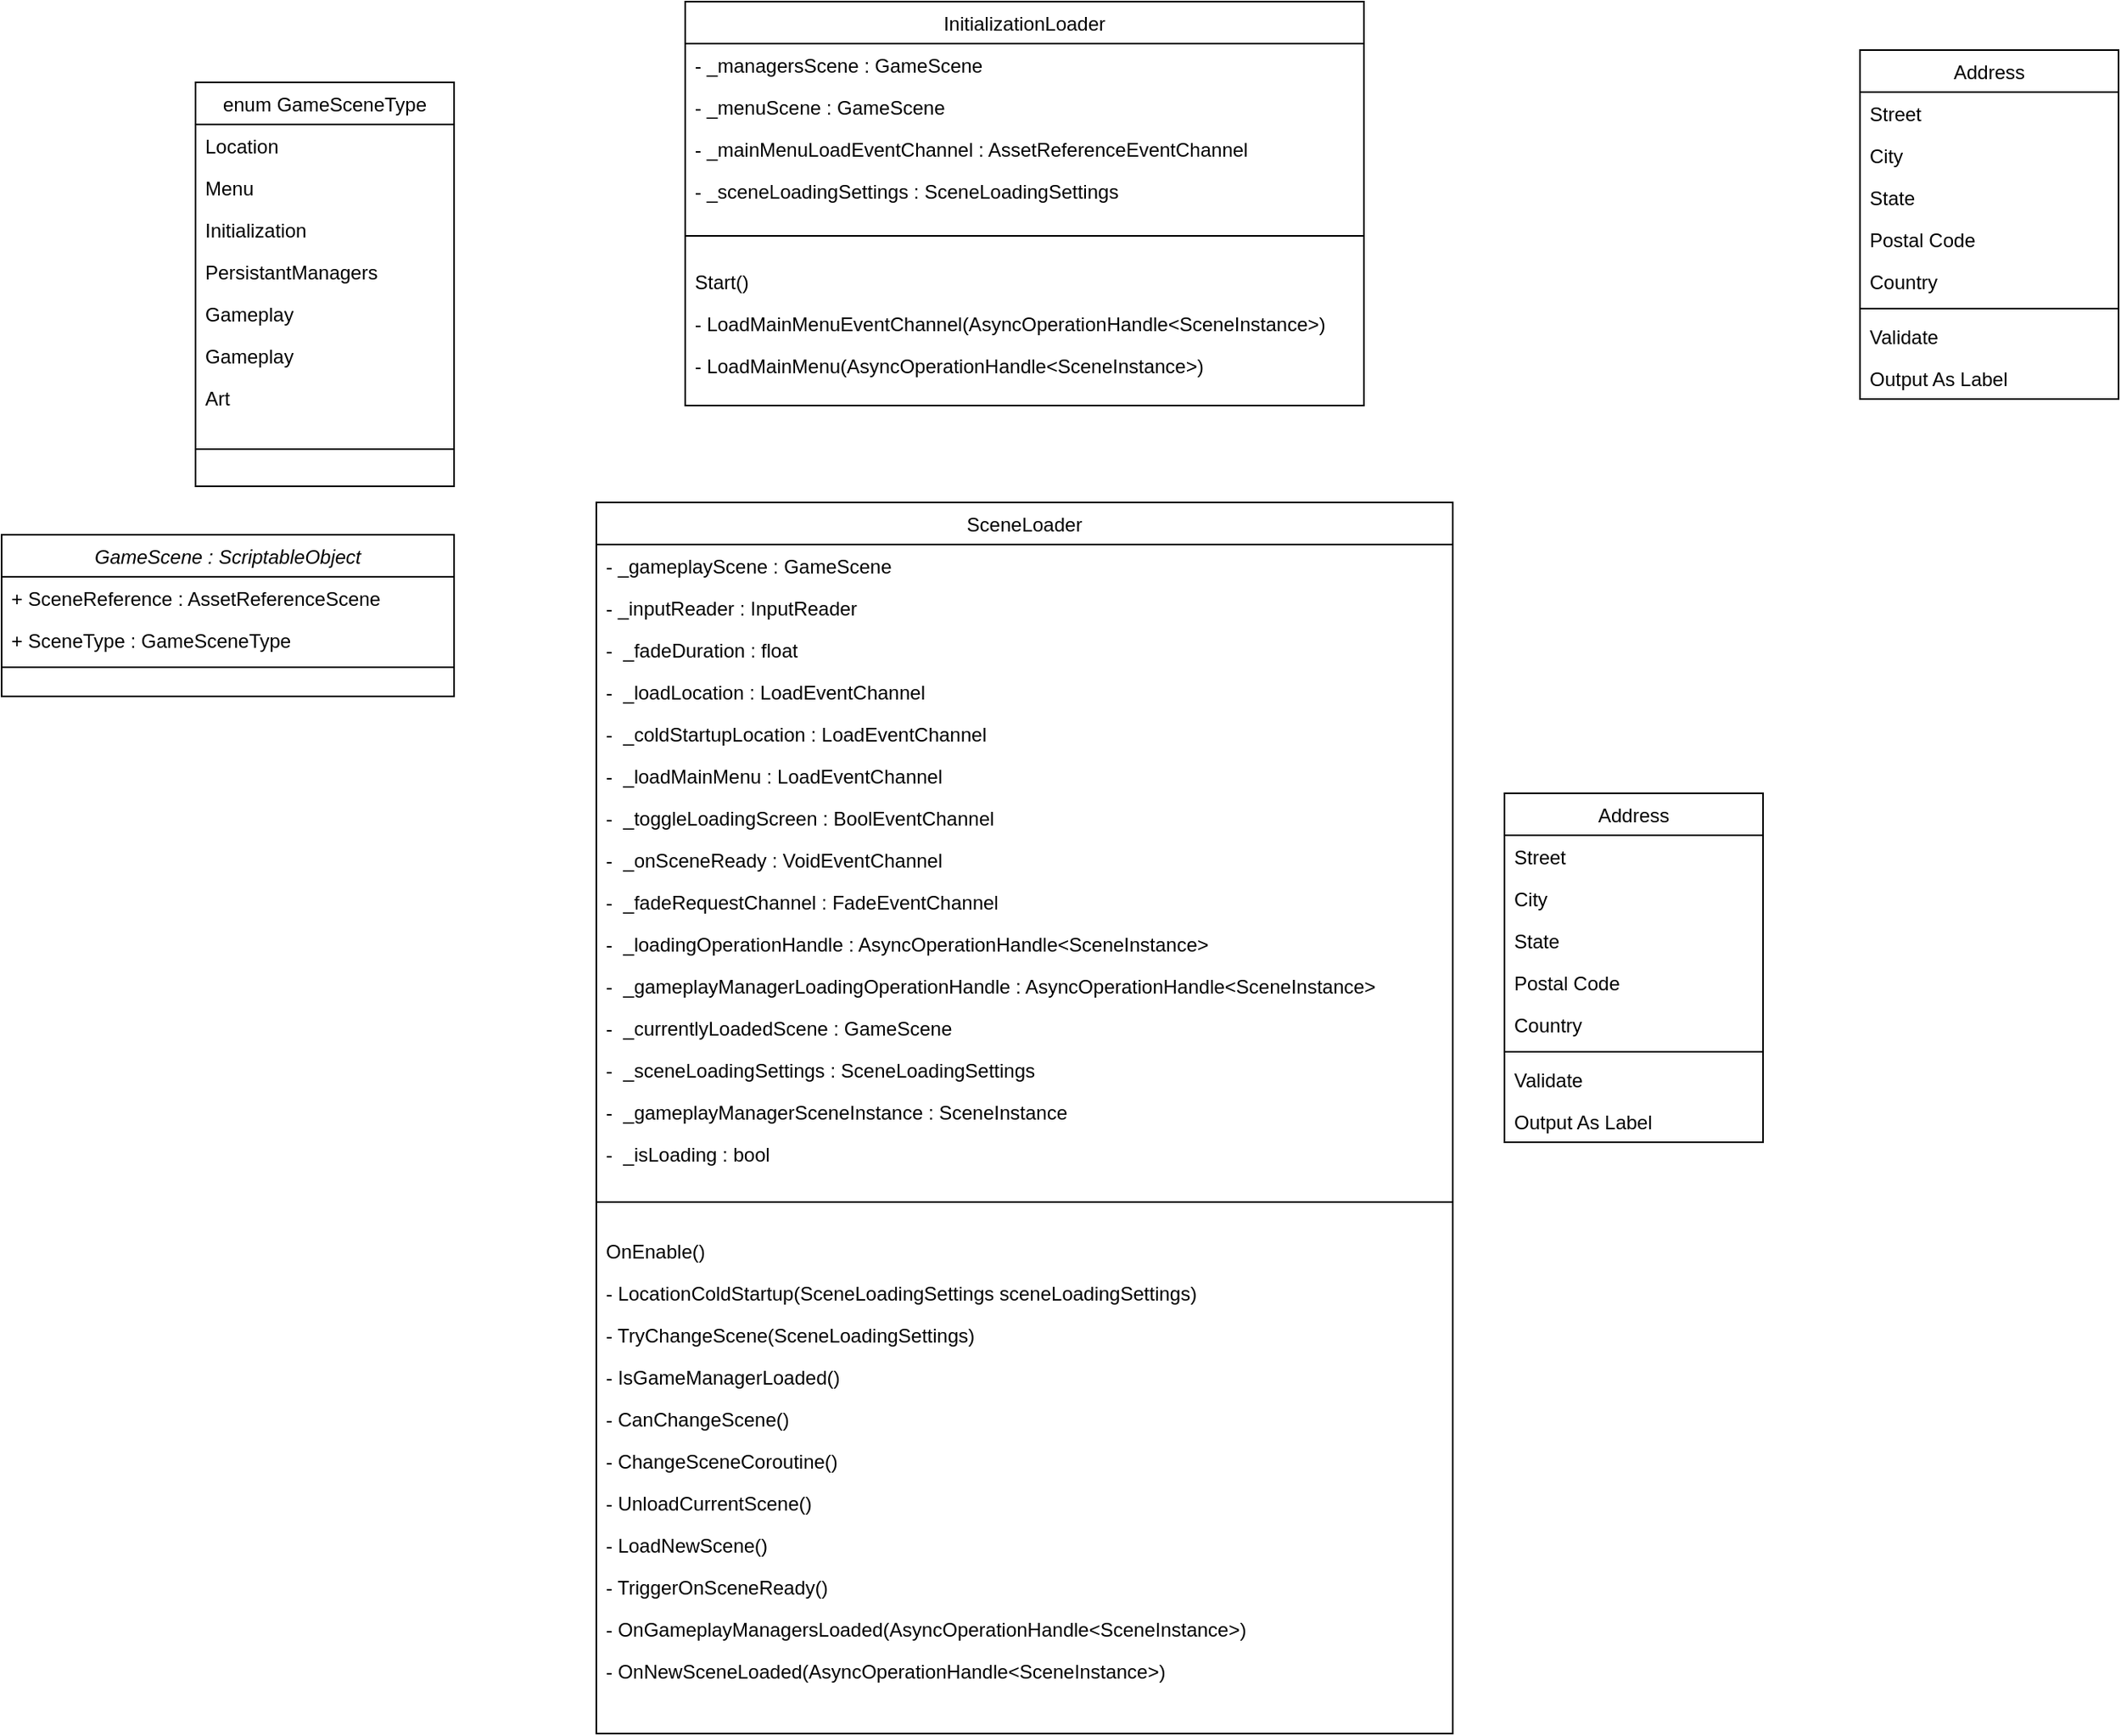 <mxfile version="20.8.16" type="device"><diagram id="C5RBs43oDa-KdzZeNtuy" name="Page-1"><mxGraphModel dx="1613" dy="928" grid="1" gridSize="10" guides="1" tooltips="1" connect="1" arrows="1" fold="1" page="1" pageScale="1" pageWidth="827" pageHeight="1169" background="none" math="0" shadow="0"><root><mxCell id="WIyWlLk6GJQsqaUBKTNV-0"/><mxCell id="WIyWlLk6GJQsqaUBKTNV-1" parent="WIyWlLk6GJQsqaUBKTNV-0"/><mxCell id="zkfFHV4jXpPFQw0GAbJ--0" value="GameScene : ScriptableObject" style="swimlane;fontStyle=2;align=center;verticalAlign=top;childLayout=stackLayout;horizontal=1;startSize=26;horizontalStack=0;resizeParent=1;resizeLast=0;collapsible=1;marginBottom=0;rounded=0;shadow=0;strokeWidth=1;" parent="WIyWlLk6GJQsqaUBKTNV-1" vertex="1"><mxGeometry x="-220" y="400" width="280" height="100" as="geometry"><mxRectangle x="230" y="140" width="160" height="26" as="alternateBounds"/></mxGeometry></mxCell><mxCell id="zkfFHV4jXpPFQw0GAbJ--2" value="+ SceneReference : AssetReferenceScene" style="text;align=left;verticalAlign=top;spacingLeft=4;spacingRight=4;overflow=hidden;rotatable=0;points=[[0,0.5],[1,0.5]];portConstraint=eastwest;rounded=0;shadow=0;html=0;" parent="zkfFHV4jXpPFQw0GAbJ--0" vertex="1"><mxGeometry y="26" width="280" height="26" as="geometry"/></mxCell><mxCell id="zkfFHV4jXpPFQw0GAbJ--3" value="+ SceneType : GameSceneType" style="text;align=left;verticalAlign=top;spacingLeft=4;spacingRight=4;overflow=hidden;rotatable=0;points=[[0,0.5],[1,0.5]];portConstraint=eastwest;rounded=0;shadow=0;html=0;" parent="zkfFHV4jXpPFQw0GAbJ--0" vertex="1"><mxGeometry y="52" width="280" height="26" as="geometry"/></mxCell><mxCell id="zkfFHV4jXpPFQw0GAbJ--4" value="" style="line;html=1;strokeWidth=1;align=left;verticalAlign=middle;spacingTop=-1;spacingLeft=3;spacingRight=3;rotatable=0;labelPosition=right;points=[];portConstraint=eastwest;" parent="zkfFHV4jXpPFQw0GAbJ--0" vertex="1"><mxGeometry y="78" width="280" height="8" as="geometry"/></mxCell><mxCell id="zkfFHV4jXpPFQw0GAbJ--6" value="InitializationLoader" style="swimlane;fontStyle=0;align=center;verticalAlign=top;childLayout=stackLayout;horizontal=1;startSize=26;horizontalStack=0;resizeParent=1;resizeLast=0;collapsible=1;marginBottom=0;rounded=0;shadow=0;strokeWidth=1;" parent="WIyWlLk6GJQsqaUBKTNV-1" vertex="1"><mxGeometry x="203" y="70" width="420" height="250" as="geometry"><mxRectangle x="120" y="360" width="160" height="26" as="alternateBounds"/></mxGeometry></mxCell><mxCell id="zkfFHV4jXpPFQw0GAbJ--7" value="- _managersScene : GameScene" style="text;align=left;verticalAlign=top;spacingLeft=4;spacingRight=4;overflow=hidden;rotatable=0;points=[[0,0.5],[1,0.5]];portConstraint=eastwest;" parent="zkfFHV4jXpPFQw0GAbJ--6" vertex="1"><mxGeometry y="26" width="420" height="26" as="geometry"/></mxCell><mxCell id="zkfFHV4jXpPFQw0GAbJ--8" value="- _menuScene : GameScene" style="text;align=left;verticalAlign=top;spacingLeft=4;spacingRight=4;overflow=hidden;rotatable=0;points=[[0,0.5],[1,0.5]];portConstraint=eastwest;rounded=0;shadow=0;html=0;" parent="zkfFHV4jXpPFQw0GAbJ--6" vertex="1"><mxGeometry y="52" width="420" height="26" as="geometry"/></mxCell><mxCell id="ycS-CFLNgaDvg0iHBhAg-22" value="- _mainMenuLoadEventChannel : AssetReferenceEventChannel" style="text;align=left;verticalAlign=top;spacingLeft=4;spacingRight=4;overflow=hidden;rotatable=0;points=[[0,0.5],[1,0.5]];portConstraint=eastwest;rounded=0;shadow=0;html=0;" vertex="1" parent="zkfFHV4jXpPFQw0GAbJ--6"><mxGeometry y="78" width="420" height="26" as="geometry"/></mxCell><mxCell id="ycS-CFLNgaDvg0iHBhAg-23" value="- _sceneLoadingSettings : SceneLoadingSettings" style="text;align=left;verticalAlign=top;spacingLeft=4;spacingRight=4;overflow=hidden;rotatable=0;points=[[0,0.5],[1,0.5]];portConstraint=eastwest;rounded=0;shadow=0;html=0;" vertex="1" parent="zkfFHV4jXpPFQw0GAbJ--6"><mxGeometry y="104" width="420" height="26" as="geometry"/></mxCell><mxCell id="zkfFHV4jXpPFQw0GAbJ--9" value="" style="line;html=1;strokeWidth=1;align=left;verticalAlign=middle;spacingTop=-1;spacingLeft=3;spacingRight=3;rotatable=0;labelPosition=right;points=[];portConstraint=eastwest;" parent="zkfFHV4jXpPFQw0GAbJ--6" vertex="1"><mxGeometry y="130" width="420" height="30" as="geometry"/></mxCell><mxCell id="zkfFHV4jXpPFQw0GAbJ--11" value="Start()" style="text;align=left;verticalAlign=top;spacingLeft=4;spacingRight=4;overflow=hidden;rotatable=0;points=[[0,0.5],[1,0.5]];portConstraint=eastwest;" parent="zkfFHV4jXpPFQw0GAbJ--6" vertex="1"><mxGeometry y="160" width="420" height="26" as="geometry"/></mxCell><mxCell id="zkfFHV4jXpPFQw0GAbJ--10" value="- LoadMainMenuEventChannel(AsyncOperationHandle&lt;SceneInstance&gt;)" style="text;align=left;verticalAlign=top;spacingLeft=4;spacingRight=4;overflow=hidden;rotatable=0;points=[[0,0.5],[1,0.5]];portConstraint=eastwest;fontStyle=0" parent="zkfFHV4jXpPFQw0GAbJ--6" vertex="1"><mxGeometry y="186" width="420" height="26" as="geometry"/></mxCell><mxCell id="ycS-CFLNgaDvg0iHBhAg-24" value="- LoadMainMenu(AsyncOperationHandle&lt;SceneInstance&gt;)" style="text;align=left;verticalAlign=top;spacingLeft=4;spacingRight=4;overflow=hidden;rotatable=0;points=[[0,0.5],[1,0.5]];portConstraint=eastwest;fontStyle=0" vertex="1" parent="zkfFHV4jXpPFQw0GAbJ--6"><mxGeometry y="212" width="420" height="26" as="geometry"/></mxCell><mxCell id="zkfFHV4jXpPFQw0GAbJ--17" value="Address" style="swimlane;fontStyle=0;align=center;verticalAlign=top;childLayout=stackLayout;horizontal=1;startSize=26;horizontalStack=0;resizeParent=1;resizeLast=0;collapsible=1;marginBottom=0;rounded=0;shadow=0;strokeWidth=1;" parent="WIyWlLk6GJQsqaUBKTNV-1" vertex="1"><mxGeometry x="930" y="100" width="160" height="216" as="geometry"><mxRectangle x="550" y="140" width="160" height="26" as="alternateBounds"/></mxGeometry></mxCell><mxCell id="zkfFHV4jXpPFQw0GAbJ--18" value="Street" style="text;align=left;verticalAlign=top;spacingLeft=4;spacingRight=4;overflow=hidden;rotatable=0;points=[[0,0.5],[1,0.5]];portConstraint=eastwest;" parent="zkfFHV4jXpPFQw0GAbJ--17" vertex="1"><mxGeometry y="26" width="160" height="26" as="geometry"/></mxCell><mxCell id="zkfFHV4jXpPFQw0GAbJ--19" value="City" style="text;align=left;verticalAlign=top;spacingLeft=4;spacingRight=4;overflow=hidden;rotatable=0;points=[[0,0.5],[1,0.5]];portConstraint=eastwest;rounded=0;shadow=0;html=0;" parent="zkfFHV4jXpPFQw0GAbJ--17" vertex="1"><mxGeometry y="52" width="160" height="26" as="geometry"/></mxCell><mxCell id="zkfFHV4jXpPFQw0GAbJ--20" value="State" style="text;align=left;verticalAlign=top;spacingLeft=4;spacingRight=4;overflow=hidden;rotatable=0;points=[[0,0.5],[1,0.5]];portConstraint=eastwest;rounded=0;shadow=0;html=0;" parent="zkfFHV4jXpPFQw0GAbJ--17" vertex="1"><mxGeometry y="78" width="160" height="26" as="geometry"/></mxCell><mxCell id="zkfFHV4jXpPFQw0GAbJ--21" value="Postal Code" style="text;align=left;verticalAlign=top;spacingLeft=4;spacingRight=4;overflow=hidden;rotatable=0;points=[[0,0.5],[1,0.5]];portConstraint=eastwest;rounded=0;shadow=0;html=0;" parent="zkfFHV4jXpPFQw0GAbJ--17" vertex="1"><mxGeometry y="104" width="160" height="26" as="geometry"/></mxCell><mxCell id="zkfFHV4jXpPFQw0GAbJ--22" value="Country" style="text;align=left;verticalAlign=top;spacingLeft=4;spacingRight=4;overflow=hidden;rotatable=0;points=[[0,0.5],[1,0.5]];portConstraint=eastwest;rounded=0;shadow=0;html=0;" parent="zkfFHV4jXpPFQw0GAbJ--17" vertex="1"><mxGeometry y="130" width="160" height="26" as="geometry"/></mxCell><mxCell id="zkfFHV4jXpPFQw0GAbJ--23" value="" style="line;html=1;strokeWidth=1;align=left;verticalAlign=middle;spacingTop=-1;spacingLeft=3;spacingRight=3;rotatable=0;labelPosition=right;points=[];portConstraint=eastwest;" parent="zkfFHV4jXpPFQw0GAbJ--17" vertex="1"><mxGeometry y="156" width="160" height="8" as="geometry"/></mxCell><mxCell id="zkfFHV4jXpPFQw0GAbJ--24" value="Validate" style="text;align=left;verticalAlign=top;spacingLeft=4;spacingRight=4;overflow=hidden;rotatable=0;points=[[0,0.5],[1,0.5]];portConstraint=eastwest;" parent="zkfFHV4jXpPFQw0GAbJ--17" vertex="1"><mxGeometry y="164" width="160" height="26" as="geometry"/></mxCell><mxCell id="zkfFHV4jXpPFQw0GAbJ--25" value="Output As Label" style="text;align=left;verticalAlign=top;spacingLeft=4;spacingRight=4;overflow=hidden;rotatable=0;points=[[0,0.5],[1,0.5]];portConstraint=eastwest;" parent="zkfFHV4jXpPFQw0GAbJ--17" vertex="1"><mxGeometry y="190" width="160" height="26" as="geometry"/></mxCell><mxCell id="ycS-CFLNgaDvg0iHBhAg-0" value="Address" style="swimlane;fontStyle=0;align=center;verticalAlign=top;childLayout=stackLayout;horizontal=1;startSize=26;horizontalStack=0;resizeParent=1;resizeLast=0;collapsible=1;marginBottom=0;rounded=0;shadow=0;strokeWidth=1;" vertex="1" parent="WIyWlLk6GJQsqaUBKTNV-1"><mxGeometry x="710" y="560" width="160" height="216" as="geometry"><mxRectangle x="550" y="140" width="160" height="26" as="alternateBounds"/></mxGeometry></mxCell><mxCell id="ycS-CFLNgaDvg0iHBhAg-1" value="Street" style="text;align=left;verticalAlign=top;spacingLeft=4;spacingRight=4;overflow=hidden;rotatable=0;points=[[0,0.5],[1,0.5]];portConstraint=eastwest;" vertex="1" parent="ycS-CFLNgaDvg0iHBhAg-0"><mxGeometry y="26" width="160" height="26" as="geometry"/></mxCell><mxCell id="ycS-CFLNgaDvg0iHBhAg-2" value="City" style="text;align=left;verticalAlign=top;spacingLeft=4;spacingRight=4;overflow=hidden;rotatable=0;points=[[0,0.5],[1,0.5]];portConstraint=eastwest;rounded=0;shadow=0;html=0;" vertex="1" parent="ycS-CFLNgaDvg0iHBhAg-0"><mxGeometry y="52" width="160" height="26" as="geometry"/></mxCell><mxCell id="ycS-CFLNgaDvg0iHBhAg-3" value="State" style="text;align=left;verticalAlign=top;spacingLeft=4;spacingRight=4;overflow=hidden;rotatable=0;points=[[0,0.5],[1,0.5]];portConstraint=eastwest;rounded=0;shadow=0;html=0;" vertex="1" parent="ycS-CFLNgaDvg0iHBhAg-0"><mxGeometry y="78" width="160" height="26" as="geometry"/></mxCell><mxCell id="ycS-CFLNgaDvg0iHBhAg-4" value="Postal Code" style="text;align=left;verticalAlign=top;spacingLeft=4;spacingRight=4;overflow=hidden;rotatable=0;points=[[0,0.5],[1,0.5]];portConstraint=eastwest;rounded=0;shadow=0;html=0;" vertex="1" parent="ycS-CFLNgaDvg0iHBhAg-0"><mxGeometry y="104" width="160" height="26" as="geometry"/></mxCell><mxCell id="ycS-CFLNgaDvg0iHBhAg-5" value="Country" style="text;align=left;verticalAlign=top;spacingLeft=4;spacingRight=4;overflow=hidden;rotatable=0;points=[[0,0.5],[1,0.5]];portConstraint=eastwest;rounded=0;shadow=0;html=0;" vertex="1" parent="ycS-CFLNgaDvg0iHBhAg-0"><mxGeometry y="130" width="160" height="26" as="geometry"/></mxCell><mxCell id="ycS-CFLNgaDvg0iHBhAg-6" value="" style="line;html=1;strokeWidth=1;align=left;verticalAlign=middle;spacingTop=-1;spacingLeft=3;spacingRight=3;rotatable=0;labelPosition=right;points=[];portConstraint=eastwest;" vertex="1" parent="ycS-CFLNgaDvg0iHBhAg-0"><mxGeometry y="156" width="160" height="8" as="geometry"/></mxCell><mxCell id="ycS-CFLNgaDvg0iHBhAg-7" value="Validate" style="text;align=left;verticalAlign=top;spacingLeft=4;spacingRight=4;overflow=hidden;rotatable=0;points=[[0,0.5],[1,0.5]];portConstraint=eastwest;" vertex="1" parent="ycS-CFLNgaDvg0iHBhAg-0"><mxGeometry y="164" width="160" height="26" as="geometry"/></mxCell><mxCell id="ycS-CFLNgaDvg0iHBhAg-8" value="Output As Label" style="text;align=left;verticalAlign=top;spacingLeft=4;spacingRight=4;overflow=hidden;rotatable=0;points=[[0,0.5],[1,0.5]];portConstraint=eastwest;" vertex="1" parent="ycS-CFLNgaDvg0iHBhAg-0"><mxGeometry y="190" width="160" height="26" as="geometry"/></mxCell><mxCell id="ycS-CFLNgaDvg0iHBhAg-9" value="enum GameSceneType" style="swimlane;fontStyle=0;align=center;verticalAlign=top;childLayout=stackLayout;horizontal=1;startSize=26;horizontalStack=0;resizeParent=1;resizeLast=0;collapsible=1;marginBottom=0;rounded=0;shadow=0;strokeWidth=1;" vertex="1" parent="WIyWlLk6GJQsqaUBKTNV-1"><mxGeometry x="-100" y="120" width="160" height="250" as="geometry"><mxRectangle x="550" y="140" width="160" height="26" as="alternateBounds"/></mxGeometry></mxCell><mxCell id="ycS-CFLNgaDvg0iHBhAg-10" value="Location   " style="text;align=left;verticalAlign=top;spacingLeft=4;spacingRight=4;overflow=hidden;rotatable=0;points=[[0,0.5],[1,0.5]];portConstraint=eastwest;" vertex="1" parent="ycS-CFLNgaDvg0iHBhAg-9"><mxGeometry y="26" width="160" height="26" as="geometry"/></mxCell><mxCell id="ycS-CFLNgaDvg0iHBhAg-11" value="Menu" style="text;align=left;verticalAlign=top;spacingLeft=4;spacingRight=4;overflow=hidden;rotatable=0;points=[[0,0.5],[1,0.5]];portConstraint=eastwest;rounded=0;shadow=0;html=0;" vertex="1" parent="ycS-CFLNgaDvg0iHBhAg-9"><mxGeometry y="52" width="160" height="26" as="geometry"/></mxCell><mxCell id="ycS-CFLNgaDvg0iHBhAg-12" value="Initialization" style="text;align=left;verticalAlign=top;spacingLeft=4;spacingRight=4;overflow=hidden;rotatable=0;points=[[0,0.5],[1,0.5]];portConstraint=eastwest;rounded=0;shadow=0;html=0;" vertex="1" parent="ycS-CFLNgaDvg0iHBhAg-9"><mxGeometry y="78" width="160" height="26" as="geometry"/></mxCell><mxCell id="ycS-CFLNgaDvg0iHBhAg-13" value="PersistantManagers" style="text;align=left;verticalAlign=top;spacingLeft=4;spacingRight=4;overflow=hidden;rotatable=0;points=[[0,0.5],[1,0.5]];portConstraint=eastwest;rounded=0;shadow=0;html=0;" vertex="1" parent="ycS-CFLNgaDvg0iHBhAg-9"><mxGeometry y="104" width="160" height="26" as="geometry"/></mxCell><mxCell id="ycS-CFLNgaDvg0iHBhAg-14" value="Gameplay" style="text;align=left;verticalAlign=top;spacingLeft=4;spacingRight=4;overflow=hidden;rotatable=0;points=[[0,0.5],[1,0.5]];portConstraint=eastwest;rounded=0;shadow=0;html=0;" vertex="1" parent="ycS-CFLNgaDvg0iHBhAg-9"><mxGeometry y="130" width="160" height="26" as="geometry"/></mxCell><mxCell id="ycS-CFLNgaDvg0iHBhAg-18" value="Gameplay" style="text;align=left;verticalAlign=top;spacingLeft=4;spacingRight=4;overflow=hidden;rotatable=0;points=[[0,0.5],[1,0.5]];portConstraint=eastwest;rounded=0;shadow=0;html=0;" vertex="1" parent="ycS-CFLNgaDvg0iHBhAg-9"><mxGeometry y="156" width="160" height="26" as="geometry"/></mxCell><mxCell id="ycS-CFLNgaDvg0iHBhAg-20" value="Art" style="text;align=left;verticalAlign=top;spacingLeft=4;spacingRight=4;overflow=hidden;rotatable=0;points=[[0,0.5],[1,0.5]];portConstraint=eastwest;rounded=0;shadow=0;html=0;" vertex="1" parent="ycS-CFLNgaDvg0iHBhAg-9"><mxGeometry y="182" width="160" height="26" as="geometry"/></mxCell><mxCell id="ycS-CFLNgaDvg0iHBhAg-15" value="" style="line;html=1;strokeWidth=1;align=left;verticalAlign=middle;spacingTop=-1;spacingLeft=3;spacingRight=3;rotatable=0;labelPosition=right;points=[];portConstraint=eastwest;" vertex="1" parent="ycS-CFLNgaDvg0iHBhAg-9"><mxGeometry y="208" width="160" height="38" as="geometry"/></mxCell><mxCell id="ycS-CFLNgaDvg0iHBhAg-26" value="SceneLoader" style="swimlane;fontStyle=0;align=center;verticalAlign=top;childLayout=stackLayout;horizontal=1;startSize=26;horizontalStack=0;resizeParent=1;resizeLast=0;collapsible=1;marginBottom=0;rounded=0;shadow=0;strokeWidth=1;" vertex="1" parent="WIyWlLk6GJQsqaUBKTNV-1"><mxGeometry x="148" y="380" width="530" height="762" as="geometry"><mxRectangle x="120" y="360" width="160" height="26" as="alternateBounds"/></mxGeometry></mxCell><mxCell id="ycS-CFLNgaDvg0iHBhAg-27" value="- _gameplayScene : GameScene" style="text;align=left;verticalAlign=top;spacingLeft=4;spacingRight=4;overflow=hidden;rotatable=0;points=[[0,0.5],[1,0.5]];portConstraint=eastwest;" vertex="1" parent="ycS-CFLNgaDvg0iHBhAg-26"><mxGeometry y="26" width="530" height="26" as="geometry"/></mxCell><mxCell id="ycS-CFLNgaDvg0iHBhAg-28" value="- _inputReader : InputReader" style="text;align=left;verticalAlign=top;spacingLeft=4;spacingRight=4;overflow=hidden;rotatable=0;points=[[0,0.5],[1,0.5]];portConstraint=eastwest;rounded=0;shadow=0;html=0;" vertex="1" parent="ycS-CFLNgaDvg0iHBhAg-26"><mxGeometry y="52" width="530" height="26" as="geometry"/></mxCell><mxCell id="ycS-CFLNgaDvg0iHBhAg-40" value="-  _fadeDuration : float" style="text;align=left;verticalAlign=top;spacingLeft=4;spacingRight=4;overflow=hidden;rotatable=0;points=[[0,0.5],[1,0.5]];portConstraint=eastwest;rounded=0;shadow=0;html=0;" vertex="1" parent="ycS-CFLNgaDvg0iHBhAg-26"><mxGeometry y="78" width="530" height="26" as="geometry"/></mxCell><mxCell id="ycS-CFLNgaDvg0iHBhAg-29" value="-  _loadLocation : LoadEventChannel" style="text;align=left;verticalAlign=top;spacingLeft=4;spacingRight=4;overflow=hidden;rotatable=0;points=[[0,0.5],[1,0.5]];portConstraint=eastwest;rounded=0;shadow=0;html=0;" vertex="1" parent="ycS-CFLNgaDvg0iHBhAg-26"><mxGeometry y="104" width="530" height="26" as="geometry"/></mxCell><mxCell id="ycS-CFLNgaDvg0iHBhAg-36" value="-  _coldStartupLocation : LoadEventChannel" style="text;align=left;verticalAlign=top;spacingLeft=4;spacingRight=4;overflow=hidden;rotatable=0;points=[[0,0.5],[1,0.5]];portConstraint=eastwest;rounded=0;shadow=0;html=0;" vertex="1" parent="ycS-CFLNgaDvg0iHBhAg-26"><mxGeometry y="130" width="530" height="26" as="geometry"/></mxCell><mxCell id="ycS-CFLNgaDvg0iHBhAg-35" value="-  _loadMainMenu : LoadEventChannel" style="text;align=left;verticalAlign=top;spacingLeft=4;spacingRight=4;overflow=hidden;rotatable=0;points=[[0,0.5],[1,0.5]];portConstraint=eastwest;rounded=0;shadow=0;html=0;" vertex="1" parent="ycS-CFLNgaDvg0iHBhAg-26"><mxGeometry y="156" width="530" height="26" as="geometry"/></mxCell><mxCell id="ycS-CFLNgaDvg0iHBhAg-38" value="-  _toggleLoadingScreen : BoolEventChannel" style="text;align=left;verticalAlign=top;spacingLeft=4;spacingRight=4;overflow=hidden;rotatable=0;points=[[0,0.5],[1,0.5]];portConstraint=eastwest;rounded=0;shadow=0;html=0;" vertex="1" parent="ycS-CFLNgaDvg0iHBhAg-26"><mxGeometry y="182" width="530" height="26" as="geometry"/></mxCell><mxCell id="ycS-CFLNgaDvg0iHBhAg-37" value="-  _onSceneReady : VoidEventChannel" style="text;align=left;verticalAlign=top;spacingLeft=4;spacingRight=4;overflow=hidden;rotatable=0;points=[[0,0.5],[1,0.5]];portConstraint=eastwest;rounded=0;shadow=0;html=0;" vertex="1" parent="ycS-CFLNgaDvg0iHBhAg-26"><mxGeometry y="208" width="530" height="26" as="geometry"/></mxCell><mxCell id="ycS-CFLNgaDvg0iHBhAg-39" value="-  _fadeRequestChannel : FadeEventChannel" style="text;align=left;verticalAlign=top;spacingLeft=4;spacingRight=4;overflow=hidden;rotatable=0;points=[[0,0.5],[1,0.5]];portConstraint=eastwest;rounded=0;shadow=0;html=0;" vertex="1" parent="ycS-CFLNgaDvg0iHBhAg-26"><mxGeometry y="234" width="530" height="26" as="geometry"/></mxCell><mxCell id="ycS-CFLNgaDvg0iHBhAg-41" value="-  _loadingOperationHandle : AsyncOperationHandle&lt;SceneInstance&gt;" style="text;align=left;verticalAlign=top;spacingLeft=4;spacingRight=4;overflow=hidden;rotatable=0;points=[[0,0.5],[1,0.5]];portConstraint=eastwest;rounded=0;shadow=0;html=0;" vertex="1" parent="ycS-CFLNgaDvg0iHBhAg-26"><mxGeometry y="260" width="530" height="26" as="geometry"/></mxCell><mxCell id="ycS-CFLNgaDvg0iHBhAg-42" value="-  _gameplayManagerLoadingOperationHandle : AsyncOperationHandle&lt;SceneInstance&gt;" style="text;align=left;verticalAlign=top;spacingLeft=4;spacingRight=4;overflow=hidden;rotatable=0;points=[[0,0.5],[1,0.5]];portConstraint=eastwest;rounded=0;shadow=0;html=0;" vertex="1" parent="ycS-CFLNgaDvg0iHBhAg-26"><mxGeometry y="286" width="530" height="26" as="geometry"/></mxCell><mxCell id="ycS-CFLNgaDvg0iHBhAg-43" value="-  _currentlyLoadedScene : GameScene" style="text;align=left;verticalAlign=top;spacingLeft=4;spacingRight=4;overflow=hidden;rotatable=0;points=[[0,0.5],[1,0.5]];portConstraint=eastwest;rounded=0;shadow=0;html=0;" vertex="1" parent="ycS-CFLNgaDvg0iHBhAg-26"><mxGeometry y="312" width="530" height="26" as="geometry"/></mxCell><mxCell id="ycS-CFLNgaDvg0iHBhAg-44" value="-  _sceneLoadingSettings : SceneLoadingSettings" style="text;align=left;verticalAlign=top;spacingLeft=4;spacingRight=4;overflow=hidden;rotatable=0;points=[[0,0.5],[1,0.5]];portConstraint=eastwest;rounded=0;shadow=0;html=0;" vertex="1" parent="ycS-CFLNgaDvg0iHBhAg-26"><mxGeometry y="338" width="530" height="26" as="geometry"/></mxCell><mxCell id="ycS-CFLNgaDvg0iHBhAg-45" value="-  _gameplayManagerSceneInstance : SceneInstance" style="text;align=left;verticalAlign=top;spacingLeft=4;spacingRight=4;overflow=hidden;rotatable=0;points=[[0,0.5],[1,0.5]];portConstraint=eastwest;rounded=0;shadow=0;html=0;" vertex="1" parent="ycS-CFLNgaDvg0iHBhAg-26"><mxGeometry y="364" width="530" height="26" as="geometry"/></mxCell><mxCell id="ycS-CFLNgaDvg0iHBhAg-46" value="-  _isLoading : bool" style="text;align=left;verticalAlign=top;spacingLeft=4;spacingRight=4;overflow=hidden;rotatable=0;points=[[0,0.5],[1,0.5]];portConstraint=eastwest;rounded=0;shadow=0;html=0;" vertex="1" parent="ycS-CFLNgaDvg0iHBhAg-26"><mxGeometry y="390" width="530" height="26" as="geometry"/></mxCell><mxCell id="ycS-CFLNgaDvg0iHBhAg-31" value="" style="line;html=1;strokeWidth=1;align=left;verticalAlign=middle;spacingTop=-1;spacingLeft=3;spacingRight=3;rotatable=0;labelPosition=right;points=[];portConstraint=eastwest;" vertex="1" parent="ycS-CFLNgaDvg0iHBhAg-26"><mxGeometry y="416" width="530" height="34" as="geometry"/></mxCell><mxCell id="ycS-CFLNgaDvg0iHBhAg-32" value="OnEnable()" style="text;align=left;verticalAlign=top;spacingLeft=4;spacingRight=4;overflow=hidden;rotatable=0;points=[[0,0.5],[1,0.5]];portConstraint=eastwest;" vertex="1" parent="ycS-CFLNgaDvg0iHBhAg-26"><mxGeometry y="450" width="530" height="26" as="geometry"/></mxCell><mxCell id="ycS-CFLNgaDvg0iHBhAg-33" value="- LocationColdStartup(SceneLoadingSettings sceneLoadingSettings)" style="text;align=left;verticalAlign=top;spacingLeft=4;spacingRight=4;overflow=hidden;rotatable=0;points=[[0,0.5],[1,0.5]];portConstraint=eastwest;fontStyle=0" vertex="1" parent="ycS-CFLNgaDvg0iHBhAg-26"><mxGeometry y="476" width="530" height="26" as="geometry"/></mxCell><mxCell id="ycS-CFLNgaDvg0iHBhAg-34" value="- TryChangeScene(SceneLoadingSettings)" style="text;align=left;verticalAlign=top;spacingLeft=4;spacingRight=4;overflow=hidden;rotatable=0;points=[[0,0.5],[1,0.5]];portConstraint=eastwest;fontStyle=0" vertex="1" parent="ycS-CFLNgaDvg0iHBhAg-26"><mxGeometry y="502" width="530" height="26" as="geometry"/></mxCell><mxCell id="ycS-CFLNgaDvg0iHBhAg-47" value="- IsGameManagerLoaded()" style="text;align=left;verticalAlign=top;spacingLeft=4;spacingRight=4;overflow=hidden;rotatable=0;points=[[0,0.5],[1,0.5]];portConstraint=eastwest;fontStyle=0" vertex="1" parent="ycS-CFLNgaDvg0iHBhAg-26"><mxGeometry y="528" width="530" height="26" as="geometry"/></mxCell><mxCell id="ycS-CFLNgaDvg0iHBhAg-48" value="- CanChangeScene()" style="text;align=left;verticalAlign=top;spacingLeft=4;spacingRight=4;overflow=hidden;rotatable=0;points=[[0,0.5],[1,0.5]];portConstraint=eastwest;fontStyle=0" vertex="1" parent="ycS-CFLNgaDvg0iHBhAg-26"><mxGeometry y="554" width="530" height="26" as="geometry"/></mxCell><mxCell id="ycS-CFLNgaDvg0iHBhAg-49" value="- ChangeSceneCoroutine()" style="text;align=left;verticalAlign=top;spacingLeft=4;spacingRight=4;overflow=hidden;rotatable=0;points=[[0,0.5],[1,0.5]];portConstraint=eastwest;fontStyle=0" vertex="1" parent="ycS-CFLNgaDvg0iHBhAg-26"><mxGeometry y="580" width="530" height="26" as="geometry"/></mxCell><mxCell id="ycS-CFLNgaDvg0iHBhAg-50" value="- UnloadCurrentScene()" style="text;align=left;verticalAlign=top;spacingLeft=4;spacingRight=4;overflow=hidden;rotatable=0;points=[[0,0.5],[1,0.5]];portConstraint=eastwest;fontStyle=0" vertex="1" parent="ycS-CFLNgaDvg0iHBhAg-26"><mxGeometry y="606" width="530" height="26" as="geometry"/></mxCell><mxCell id="ycS-CFLNgaDvg0iHBhAg-51" value="- LoadNewScene()" style="text;align=left;verticalAlign=top;spacingLeft=4;spacingRight=4;overflow=hidden;rotatable=0;points=[[0,0.5],[1,0.5]];portConstraint=eastwest;fontStyle=0" vertex="1" parent="ycS-CFLNgaDvg0iHBhAg-26"><mxGeometry y="632" width="530" height="26" as="geometry"/></mxCell><mxCell id="ycS-CFLNgaDvg0iHBhAg-52" value="- TriggerOnSceneReady()" style="text;align=left;verticalAlign=top;spacingLeft=4;spacingRight=4;overflow=hidden;rotatable=0;points=[[0,0.5],[1,0.5]];portConstraint=eastwest;fontStyle=0" vertex="1" parent="ycS-CFLNgaDvg0iHBhAg-26"><mxGeometry y="658" width="530" height="26" as="geometry"/></mxCell><mxCell id="ycS-CFLNgaDvg0iHBhAg-53" value="- OnGameplayManagersLoaded(AsyncOperationHandle&lt;SceneInstance&gt;)" style="text;align=left;verticalAlign=top;spacingLeft=4;spacingRight=4;overflow=hidden;rotatable=0;points=[[0,0.5],[1,0.5]];portConstraint=eastwest;fontStyle=0" vertex="1" parent="ycS-CFLNgaDvg0iHBhAg-26"><mxGeometry y="684" width="530" height="26" as="geometry"/></mxCell><mxCell id="ycS-CFLNgaDvg0iHBhAg-54" value="- OnNewSceneLoaded(AsyncOperationHandle&lt;SceneInstance&gt;)" style="text;align=left;verticalAlign=top;spacingLeft=4;spacingRight=4;overflow=hidden;rotatable=0;points=[[0,0.5],[1,0.5]];portConstraint=eastwest;fontStyle=0" vertex="1" parent="ycS-CFLNgaDvg0iHBhAg-26"><mxGeometry y="710" width="530" height="26" as="geometry"/></mxCell></root></mxGraphModel></diagram></mxfile>